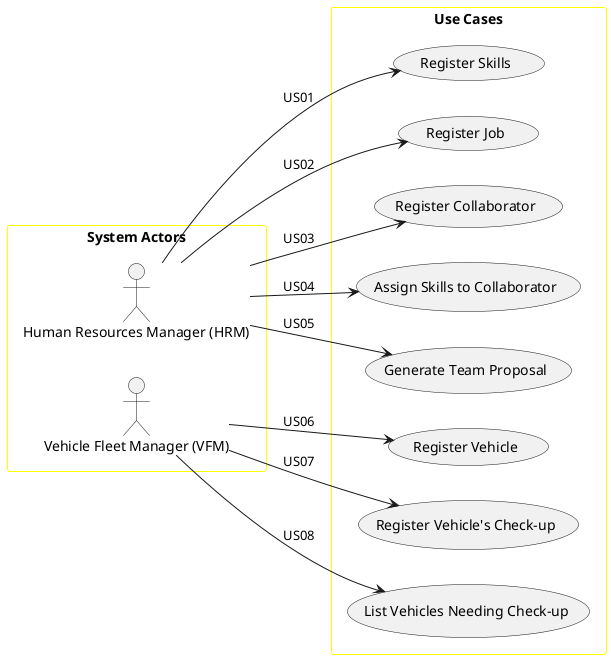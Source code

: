 @startuml
'skinparam monochrome true
skinparam packageStyle rectangle
'skinparam shadowing false

skinparam rectangle{
    BorderColor yellow
}

left to right direction

rectangle "System Actors" as actors {
    actor HRM as "Human Resources Manager (HRM)"
    actor VFM as "Vehicle Fleet Manager (VFM)"

}

rectangle "Use Cases" as usecases{
    usecase US01 as "Register Skills"
    usecase US02 as "Register Job"
    usecase US03 as "Register Collaborator"
    usecase US04 as "Assign Skills to Collaborator"
    usecase US05 as "Generate Team Proposal"
    usecase US06 as "Register Vehicle"
    usecase US07 as "Register Vehicle's Check-up"
    usecase US08 as "List Vehicles Needing Check-up"
}


HRM --> US01 : US01
HRM --> US02 : US02
HRM --> US03 : US03
HRM --> US04 : US04
HRM --> US05 : US05

VFM --> US06 : US06
VFM --> US07 : US07
VFM --> US08 : US08

@enduml

